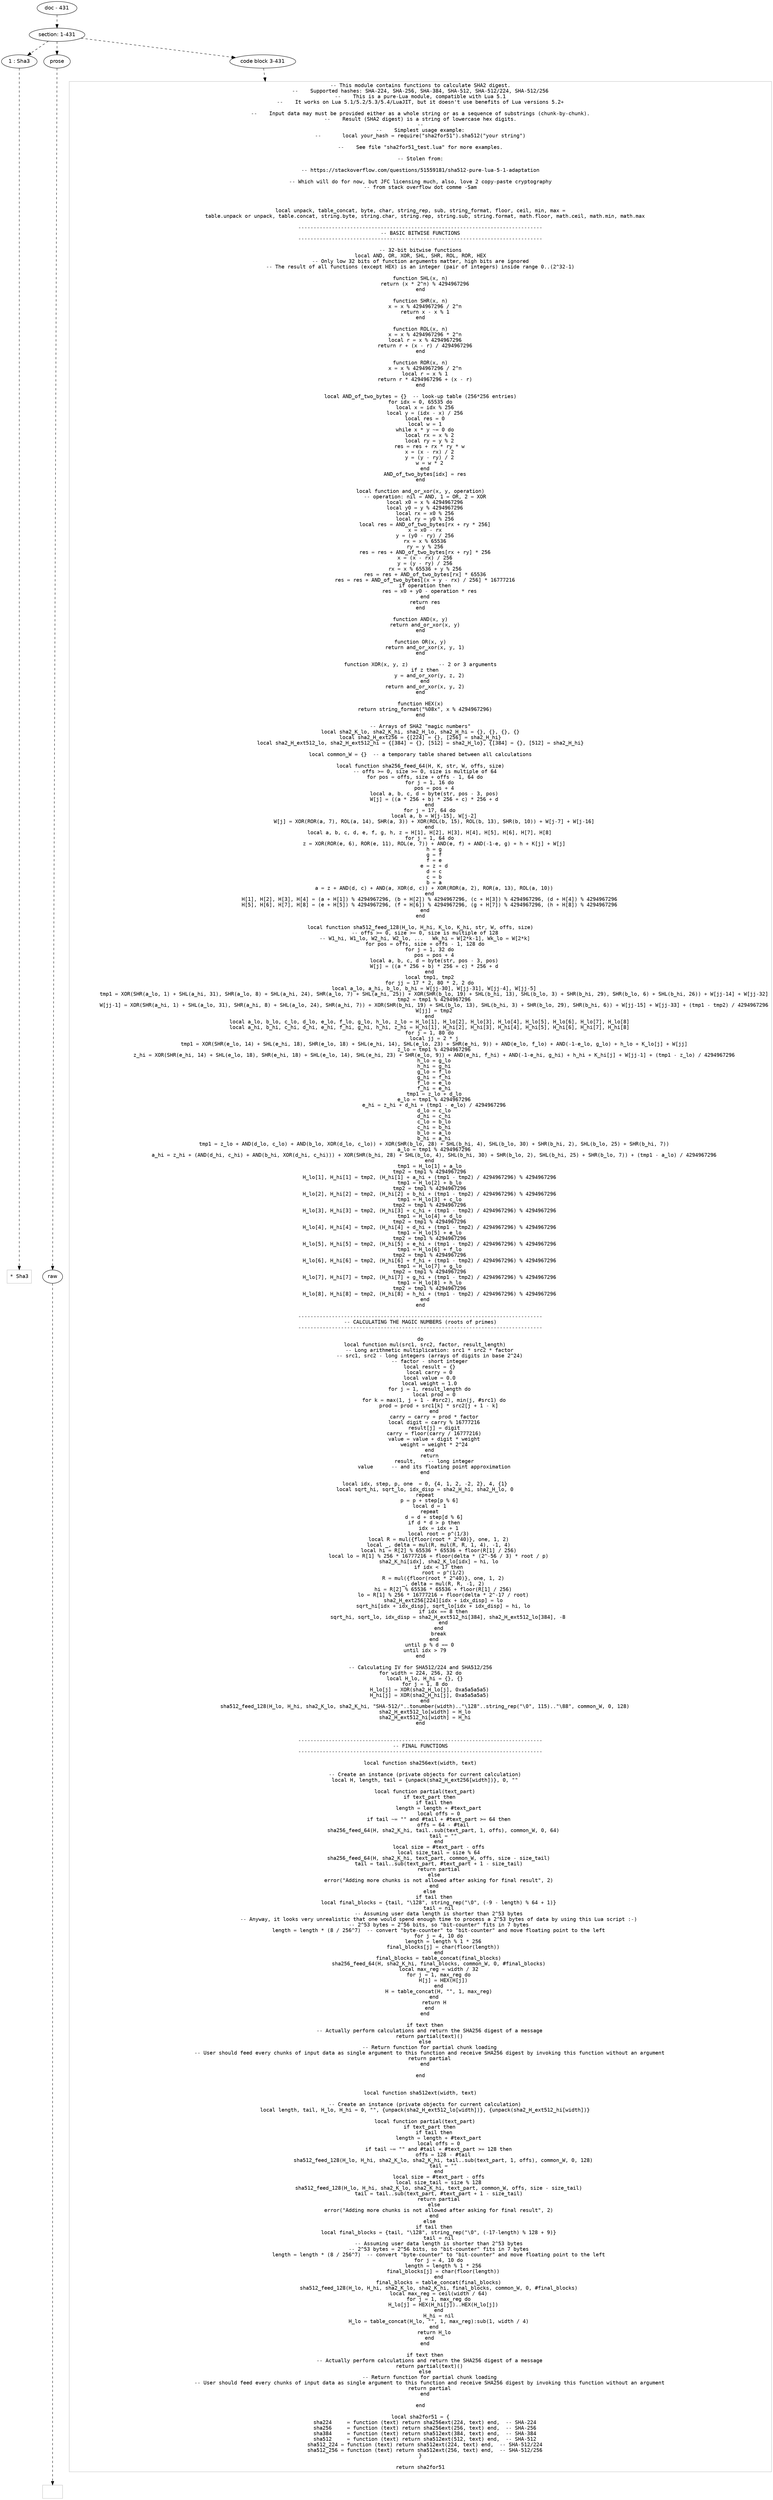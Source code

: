 digraph lpegNode {

node [fontname=Helvetica]
edge [style=dashed]

doc_0 [label="doc - 431"]


doc_0 -> { section_1}
{rank=same; section_1}

section_1 [label="section: 1-431"]


// END RANK doc_0

section_1 -> { header_2 prose_3 codeblock_4}
{rank=same; header_2 prose_3 codeblock_4}

header_2 [label="1 : Sha3"]

prose_3 [label="prose"]

codeblock_4 [label="code block 3-431"]


// END RANK section_1

header_2 -> leaf_5
leaf_5  [color=Gray,shape=rectangle,fontname=Inconsolata,label="* Sha3"]
// END RANK header_2

prose_3 -> { raw_6}
{rank=same; raw_6}

raw_6 [label="raw"]


// END RANK prose_3

raw_6 -> leaf_7
leaf_7  [color=Gray,shape=rectangle,fontname=Inconsolata,label="
"]
// END RANK raw_6

codeblock_4 -> leaf_8
leaf_8  [color=Gray,shape=rectangle,fontname=Inconsolata,label="-- This module contains functions to calculate SHA2 digest.
--    Supported hashes: SHA-224, SHA-256, SHA-384, SHA-512, SHA-512/224, SHA-512/256
--    This is a pure-Lua module, compatible with Lua 5.1
--    It works on Lua 5.1/5.2/5.3/5.4/LuaJIT, but it doesn't use benefits of Lua versions 5.2+

--    Input data may must be provided either as a whole string or as a sequence of substrings (chunk-by-chunk).
--    Result (SHA2 digest) is a string of lowercase hex digits.
--
--    Simplest usage example:
--       local your_hash = require(\"sha2for51\").sha512(\"your string\")

--    See file \"sha2for51_test.lua\" for more examples.

-- Stolen from:

-- https://stackoverflow.com/questions/51559181/sha512-pure-lua-5-1-adaptation

-- Which will do for now, but JFC licensing much, also, love 2 copy-paste cryptography
-- from stack overflow dot comme -Sam



local unpack, table_concat, byte, char, string_rep, sub, string_format, floor, ceil, min, max =
   table.unpack or unpack, table.concat, string.byte, string.char, string.rep, string.sub, string.format, math.floor, math.ceil, math.min, math.max

--------------------------------------------------------------------------------
-- BASIC BITWISE FUNCTIONS
--------------------------------------------------------------------------------

-- 32-bit bitwise functions
local AND, OR, XOR, SHL, SHR, ROL, ROR, HEX
-- Only low 32 bits of function arguments matter, high bits are ignored
-- The result of all functions (except HEX) is an integer (pair of integers) inside range 0..(2^32-1)

function SHL(x, n)
   return (x * 2^n) % 4294967296
end

function SHR(x, n)
   x = x % 4294967296 / 2^n
   return x - x % 1
end

function ROL(x, n)
   x = x % 4294967296 * 2^n
   local r = x % 4294967296
   return r + (x - r) / 4294967296
end

function ROR(x, n)
   x = x % 4294967296 / 2^n
   local r = x % 1
   return r * 4294967296 + (x - r)
end

local AND_of_two_bytes = {}  -- look-up table (256*256 entries)
for idx = 0, 65535 do
   local x = idx % 256
   local y = (idx - x) / 256
   local res = 0
   local w = 1
   while x * y ~= 0 do
      local rx = x % 2
      local ry = y % 2
      res = res + rx * ry * w
      x = (x - rx) / 2
      y = (y - ry) / 2
      w = w * 2
   end
   AND_of_two_bytes[idx] = res
end

local function and_or_xor(x, y, operation)
   -- operation: nil = AND, 1 = OR, 2 = XOR
   local x0 = x % 4294967296
   local y0 = y % 4294967296
   local rx = x0 % 256
   local ry = y0 % 256
   local res = AND_of_two_bytes[rx + ry * 256]
   x = x0 - rx
   y = (y0 - ry) / 256
   rx = x % 65536
   ry = y % 256
   res = res + AND_of_two_bytes[rx + ry] * 256
   x = (x - rx) / 256
   y = (y - ry) / 256
   rx = x % 65536 + y % 256
   res = res + AND_of_two_bytes[rx] * 65536
   res = res + AND_of_two_bytes[(x + y - rx) / 256] * 16777216
   if operation then
      res = x0 + y0 - operation * res
   end
   return res
end

function AND(x, y)
   return and_or_xor(x, y)
end

function OR(x, y)
   return and_or_xor(x, y, 1)
end

function XOR(x, y, z)          -- 2 or 3 arguments
   if z then
      y = and_or_xor(y, z, 2)
   end
   return and_or_xor(x, y, 2)
end

function HEX(x)
   return string_format(\"%08x\", x % 4294967296)
end

-- Arrays of SHA2 \"magic numbers\"
local sha2_K_lo, sha2_K_hi, sha2_H_lo, sha2_H_hi = {}, {}, {}, {}
local sha2_H_ext256 = {[224] = {}, [256] = sha2_H_hi}
local sha2_H_ext512_lo, sha2_H_ext512_hi = {[384] = {}, [512] = sha2_H_lo}, {[384] = {}, [512] = sha2_H_hi}

local common_W = {}  -- a temporary table shared between all calculations

local function sha256_feed_64(H, K, str, W, offs, size)
   -- offs >= 0, size >= 0, size is multiple of 64
   for pos = offs, size + offs - 1, 64 do
      for j = 1, 16 do
         pos = pos + 4
         local a, b, c, d = byte(str, pos - 3, pos)
         W[j] = ((a * 256 + b) * 256 + c) * 256 + d
      end
      for j = 17, 64 do
         local a, b = W[j-15], W[j-2]
         W[j] = XOR(ROR(a, 7), ROL(a, 14), SHR(a, 3)) + XOR(ROL(b, 15), ROL(b, 13), SHR(b, 10)) + W[j-7] + W[j-16]
      end
      local a, b, c, d, e, f, g, h, z = H[1], H[2], H[3], H[4], H[5], H[6], H[7], H[8]
      for j = 1, 64 do
         z = XOR(ROR(e, 6), ROR(e, 11), ROL(e, 7)) + AND(e, f) + AND(-1-e, g) + h + K[j] + W[j]
         h = g
         g = f
         f = e
         e = z + d
         d = c
         c = b
         b = a
         a = z + AND(d, c) + AND(a, XOR(d, c)) + XOR(ROR(a, 2), ROR(a, 13), ROL(a, 10))
      end
      H[1], H[2], H[3], H[4] = (a + H[1]) % 4294967296, (b + H[2]) % 4294967296, (c + H[3]) % 4294967296, (d + H[4]) % 4294967296
      H[5], H[6], H[7], H[8] = (e + H[5]) % 4294967296, (f + H[6]) % 4294967296, (g + H[7]) % 4294967296, (h + H[8]) % 4294967296
   end
end

local function sha512_feed_128(H_lo, H_hi, K_lo, K_hi, str, W, offs, size)
   -- offs >= 0, size >= 0, size is multiple of 128
   -- W1_hi, W1_lo, W2_hi, W2_lo, ...   Wk_hi = W[2*k-1], Wk_lo = W[2*k]
   for pos = offs, size + offs - 1, 128 do
      for j = 1, 32 do
         pos = pos + 4
         local a, b, c, d = byte(str, pos - 3, pos)
         W[j] = ((a * 256 + b) * 256 + c) * 256 + d
      end
      local tmp1, tmp2
      for jj = 17 * 2, 80 * 2, 2 do
         local a_lo, a_hi, b_lo, b_hi = W[jj-30], W[jj-31], W[jj-4], W[jj-5]
         tmp1 = XOR(SHR(a_lo, 1) + SHL(a_hi, 31), SHR(a_lo, 8) + SHL(a_hi, 24), SHR(a_lo, 7) + SHL(a_hi, 25)) + XOR(SHR(b_lo, 19) + SHL(b_hi, 13), SHL(b_lo, 3) + SHR(b_hi, 29), SHR(b_lo, 6) + SHL(b_hi, 26)) + W[jj-14] + W[jj-32]
         tmp2 = tmp1 % 4294967296
         W[jj-1] = XOR(SHR(a_hi, 1) + SHL(a_lo, 31), SHR(a_hi, 8) + SHL(a_lo, 24), SHR(a_hi, 7)) + XOR(SHR(b_hi, 19) + SHL(b_lo, 13), SHL(b_hi, 3) + SHR(b_lo, 29), SHR(b_hi, 6)) + W[jj-15] + W[jj-33] + (tmp1 - tmp2) / 4294967296
         W[jj] = tmp2
      end
      local a_lo, b_lo, c_lo, d_lo, e_lo, f_lo, g_lo, h_lo, z_lo = H_lo[1], H_lo[2], H_lo[3], H_lo[4], H_lo[5], H_lo[6], H_lo[7], H_lo[8]
      local a_hi, b_hi, c_hi, d_hi, e_hi, f_hi, g_hi, h_hi, z_hi = H_hi[1], H_hi[2], H_hi[3], H_hi[4], H_hi[5], H_hi[6], H_hi[7], H_hi[8]
      for j = 1, 80 do
         local jj = 2 * j
         tmp1 = XOR(SHR(e_lo, 14) + SHL(e_hi, 18), SHR(e_lo, 18) + SHL(e_hi, 14), SHL(e_lo, 23) + SHR(e_hi, 9)) + AND(e_lo, f_lo) + AND(-1-e_lo, g_lo) + h_lo + K_lo[j] + W[jj]
         z_lo = tmp1 % 4294967296
         z_hi = XOR(SHR(e_hi, 14) + SHL(e_lo, 18), SHR(e_hi, 18) + SHL(e_lo, 14), SHL(e_hi, 23) + SHR(e_lo, 9)) + AND(e_hi, f_hi) + AND(-1-e_hi, g_hi) + h_hi + K_hi[j] + W[jj-1] + (tmp1 - z_lo) / 4294967296
         h_lo = g_lo
         h_hi = g_hi
         g_lo = f_lo
         g_hi = f_hi
         f_lo = e_lo
         f_hi = e_hi
         tmp1 = z_lo + d_lo
         e_lo = tmp1 % 4294967296
         e_hi = z_hi + d_hi + (tmp1 - e_lo) / 4294967296
         d_lo = c_lo
         d_hi = c_hi
         c_lo = b_lo
         c_hi = b_hi
         b_lo = a_lo
         b_hi = a_hi
         tmp1 = z_lo + AND(d_lo, c_lo) + AND(b_lo, XOR(d_lo, c_lo)) + XOR(SHR(b_lo, 28) + SHL(b_hi, 4), SHL(b_lo, 30) + SHR(b_hi, 2), SHL(b_lo, 25) + SHR(b_hi, 7))
         a_lo = tmp1 % 4294967296
         a_hi = z_hi + (AND(d_hi, c_hi) + AND(b_hi, XOR(d_hi, c_hi))) + XOR(SHR(b_hi, 28) + SHL(b_lo, 4), SHL(b_hi, 30) + SHR(b_lo, 2), SHL(b_hi, 25) + SHR(b_lo, 7)) + (tmp1 - a_lo) / 4294967296
      end
      tmp1 = H_lo[1] + a_lo
      tmp2 = tmp1 % 4294967296
      H_lo[1], H_hi[1] = tmp2, (H_hi[1] + a_hi + (tmp1 - tmp2) / 4294967296) % 4294967296
      tmp1 = H_lo[2] + b_lo
      tmp2 = tmp1 % 4294967296
      H_lo[2], H_hi[2] = tmp2, (H_hi[2] + b_hi + (tmp1 - tmp2) / 4294967296) % 4294967296
      tmp1 = H_lo[3] + c_lo
      tmp2 = tmp1 % 4294967296
      H_lo[3], H_hi[3] = tmp2, (H_hi[3] + c_hi + (tmp1 - tmp2) / 4294967296) % 4294967296
      tmp1 = H_lo[4] + d_lo
      tmp2 = tmp1 % 4294967296
      H_lo[4], H_hi[4] = tmp2, (H_hi[4] + d_hi + (tmp1 - tmp2) / 4294967296) % 4294967296
      tmp1 = H_lo[5] + e_lo
      tmp2 = tmp1 % 4294967296
      H_lo[5], H_hi[5] = tmp2, (H_hi[5] + e_hi + (tmp1 - tmp2) / 4294967296) % 4294967296
      tmp1 = H_lo[6] + f_lo
      tmp2 = tmp1 % 4294967296
      H_lo[6], H_hi[6] = tmp2, (H_hi[6] + f_hi + (tmp1 - tmp2) / 4294967296) % 4294967296
      tmp1 = H_lo[7] + g_lo
      tmp2 = tmp1 % 4294967296
      H_lo[7], H_hi[7] = tmp2, (H_hi[7] + g_hi + (tmp1 - tmp2) / 4294967296) % 4294967296
      tmp1 = H_lo[8] + h_lo
      tmp2 = tmp1 % 4294967296
      H_lo[8], H_hi[8] = tmp2, (H_hi[8] + h_hi + (tmp1 - tmp2) / 4294967296) % 4294967296
   end
end

--------------------------------------------------------------------------------
-- CALCULATING THE MAGIC NUMBERS (roots of primes)
--------------------------------------------------------------------------------

do
   local function mul(src1, src2, factor, result_length)
      -- Long arithmetic multiplication: src1 * src2 * factor
      -- src1, src2 - long integers (arrays of digits in base 2^24)
      -- factor - short integer
      local result = {}
      local carry = 0
      local value = 0.0
      local weight = 1.0
      for j = 1, result_length do
         local prod = 0
         for k = max(1, j + 1 - #src2), min(j, #src1) do
            prod = prod + src1[k] * src2[j + 1 - k]
         end
         carry = carry + prod * factor
         local digit = carry % 16777216
         result[j] = digit
         carry = floor(carry / 16777216)
         value = value + digit * weight
         weight = weight * 2^24
      end
      return
         result,    -- long integer
         value      -- and its floating point approximation
   end

   local idx, step, p, one  = 0, {4, 1, 2, -2, 2}, 4, {1}
   local sqrt_hi, sqrt_lo, idx_disp = sha2_H_hi, sha2_H_lo, 0
   repeat
      p = p + step[p % 6]
      local d = 1
      repeat
         d = d + step[d % 6]
         if d * d > p then
            idx = idx + 1
            local root = p^(1/3)
            local R = mul({floor(root * 2^40)}, one, 1, 2)
            local _, delta = mul(R, mul(R, R, 1, 4), -1, 4)
            local hi = R[2] % 65536 * 65536 + floor(R[1] / 256)
            local lo = R[1] % 256 * 16777216 + floor(delta * (2^-56 / 3) * root / p)
            sha2_K_hi[idx], sha2_K_lo[idx] = hi, lo
            if idx < 17 then
               root = p^(1/2)
               R = mul({floor(root * 2^40)}, one, 1, 2)
               _, delta = mul(R, R, -1, 2)
               hi = R[2] % 65536 * 65536 + floor(R[1] / 256)
               lo = R[1] % 256 * 16777216 + floor(delta * 2^-17 / root)
               sha2_H_ext256[224][idx + idx_disp] = lo
               sqrt_hi[idx + idx_disp], sqrt_lo[idx + idx_disp] = hi, lo
               if idx == 8 then
                  sqrt_hi, sqrt_lo, idx_disp = sha2_H_ext512_hi[384], sha2_H_ext512_lo[384], -8
               end
            end
            break
         end
      until p % d == 0
   until idx > 79
end

-- Calculating IV for SHA512/224 and SHA512/256
for width = 224, 256, 32 do
   local H_lo, H_hi = {}, {}
   for j = 1, 8 do
      H_lo[j] = XOR(sha2_H_lo[j], 0xa5a5a5a5)
      H_hi[j] = XOR(sha2_H_hi[j], 0xa5a5a5a5)
   end
   sha512_feed_128(H_lo, H_hi, sha2_K_lo, sha2_K_hi, \"SHA-512/\"..tonumber(width)..\"\\128\"..string_rep(\"\\0\", 115)..\"\\88\", common_W, 0, 128)
   sha2_H_ext512_lo[width] = H_lo
   sha2_H_ext512_hi[width] = H_hi
end


--------------------------------------------------------------------------------
-- FINAL FUNCTIONS
--------------------------------------------------------------------------------

local function sha256ext(width, text)

   -- Create an instance (private objects for current calculation)
   local H, length, tail = {unpack(sha2_H_ext256[width])}, 0, \"\"

   local function partial(text_part)
      if text_part then
         if tail then
            length = length + #text_part
            local offs = 0
            if tail ~= \"\" and #tail + #text_part >= 64 then
               offs = 64 - #tail
               sha256_feed_64(H, sha2_K_hi, tail..sub(text_part, 1, offs), common_W, 0, 64)
               tail = \"\"
            end
            local size = #text_part - offs
            local size_tail = size % 64
            sha256_feed_64(H, sha2_K_hi, text_part, common_W, offs, size - size_tail)
            tail = tail..sub(text_part, #text_part + 1 - size_tail)
            return partial
         else
            error(\"Adding more chunks is not allowed after asking for final result\", 2)
         end
      else
         if tail then
            local final_blocks = {tail, \"\\128\", string_rep(\"\\0\", (-9 - length) % 64 + 1)}
            tail = nil
            -- Assuming user data length is shorter than 2^53 bytes
            -- Anyway, it looks very unrealistic that one would spend enough time to process a 2^53 bytes of data by using this Lua script :-)
            -- 2^53 bytes = 2^56 bits, so \"bit-counter\" fits in 7 bytes
            length = length * (8 / 256^7)  -- convert \"byte-counter\" to \"bit-counter\" and move floating point to the left
            for j = 4, 10 do
               length = length % 1 * 256
               final_blocks[j] = char(floor(length))
            end
            final_blocks = table_concat(final_blocks)
            sha256_feed_64(H, sha2_K_hi, final_blocks, common_W, 0, #final_blocks)
            local max_reg = width / 32
            for j = 1, max_reg do
               H[j] = HEX(H[j])
            end
            H = table_concat(H, \"\", 1, max_reg)
         end
         return H
      end
   end

   if text then
      -- Actually perform calculations and return the SHA256 digest of a message
      return partial(text)()
   else
      -- Return function for partial chunk loading
      -- User should feed every chunks of input data as single argument to this function and receive SHA256 digest by invoking this function without an argument
      return partial
   end

end


local function sha512ext(width, text)

   -- Create an instance (private objects for current calculation)
   local length, tail, H_lo, H_hi = 0, \"\", {unpack(sha2_H_ext512_lo[width])}, {unpack(sha2_H_ext512_hi[width])}

   local function partial(text_part)
      if text_part then
         if tail then
            length = length + #text_part
            local offs = 0
            if tail ~= \"\" and #tail + #text_part >= 128 then
               offs = 128 - #tail
               sha512_feed_128(H_lo, H_hi, sha2_K_lo, sha2_K_hi, tail..sub(text_part, 1, offs), common_W, 0, 128)
               tail = \"\"
            end
            local size = #text_part - offs
            local size_tail = size % 128
            sha512_feed_128(H_lo, H_hi, sha2_K_lo, sha2_K_hi, text_part, common_W, offs, size - size_tail)
            tail = tail..sub(text_part, #text_part + 1 - size_tail)
            return partial
         else
            error(\"Adding more chunks is not allowed after asking for final result\", 2)
         end
      else
         if tail then
            local final_blocks = {tail, \"\\128\", string_rep(\"\\0\", (-17-length) % 128 + 9)}
            tail = nil
            -- Assuming user data length is shorter than 2^53 bytes
            -- 2^53 bytes = 2^56 bits, so \"bit-counter\" fits in 7 bytes
            length = length * (8 / 256^7)  -- convert \"byte-counter\" to \"bit-counter\" and move floating point to the left
            for j = 4, 10 do
               length = length % 1 * 256
               final_blocks[j] = char(floor(length))
            end
            final_blocks = table_concat(final_blocks)
            sha512_feed_128(H_lo, H_hi, sha2_K_lo, sha2_K_hi, final_blocks, common_W, 0, #final_blocks)
            local max_reg = ceil(width / 64)
            for j = 1, max_reg do
               H_lo[j] = HEX(H_hi[j])..HEX(H_lo[j])
            end
            H_hi = nil
            H_lo = table_concat(H_lo, \"\", 1, max_reg):sub(1, width / 4)
         end
         return H_lo
      end
   end

   if text then
      -- Actually perform calculations and return the SHA256 digest of a message
      return partial(text)()
   else
      -- Return function for partial chunk loading
      -- User should feed every chunks of input data as single argument to this function and receive SHA256 digest by invoking this function without an argument
      return partial
   end

end

local sha2for51 = {
   sha224     = function (text) return sha256ext(224, text) end,  -- SHA-224
   sha256     = function (text) return sha256ext(256, text) end,  -- SHA-256
   sha384     = function (text) return sha512ext(384, text) end,  -- SHA-384
   sha512     = function (text) return sha512ext(512, text) end,  -- SHA-512
   sha512_224 = function (text) return sha512ext(224, text) end,  -- SHA-512/224
   sha512_256 = function (text) return sha512ext(256, text) end,  -- SHA-512/256
}

return sha2for51"]
// END RANK codeblock_4


}
